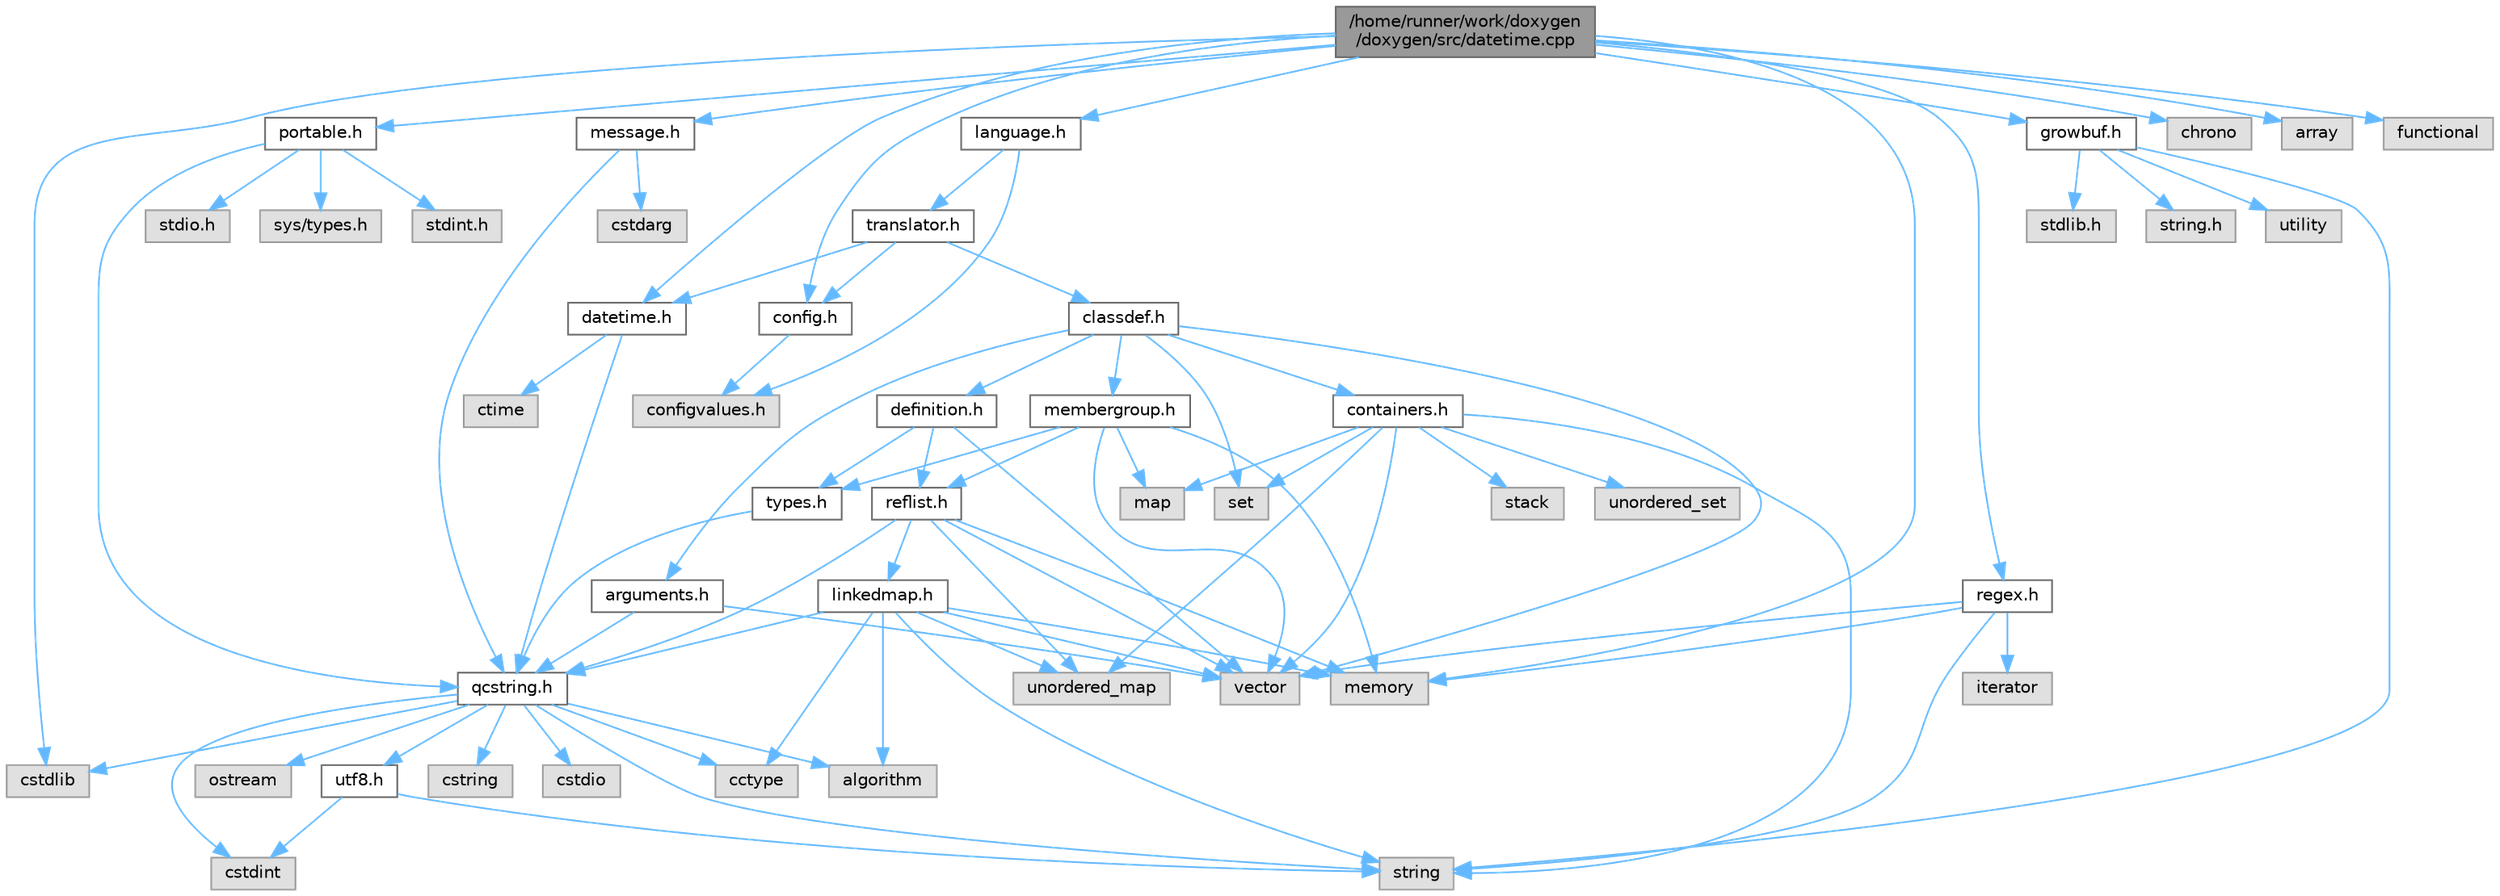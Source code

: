 digraph "/home/runner/work/doxygen/doxygen/src/datetime.cpp"
{
 // INTERACTIVE_SVG=YES
 // LATEX_PDF_SIZE
  bgcolor="transparent";
  edge [fontname=Helvetica,fontsize=10,labelfontname=Helvetica,labelfontsize=10];
  node [fontname=Helvetica,fontsize=10,shape=box,height=0.2,width=0.4];
  Node1 [label="/home/runner/work/doxygen\l/doxygen/src/datetime.cpp",height=0.2,width=0.4,color="gray40", fillcolor="grey60", style="filled", fontcolor="black",tooltip=" "];
  Node1 -> Node2 [color="steelblue1",style="solid"];
  Node2 [label="cstdlib",height=0.2,width=0.4,color="grey60", fillcolor="#E0E0E0", style="filled",tooltip=" "];
  Node1 -> Node3 [color="steelblue1",style="solid"];
  Node3 [label="chrono",height=0.2,width=0.4,color="grey60", fillcolor="#E0E0E0", style="filled",tooltip=" "];
  Node1 -> Node4 [color="steelblue1",style="solid"];
  Node4 [label="memory",height=0.2,width=0.4,color="grey60", fillcolor="#E0E0E0", style="filled",tooltip=" "];
  Node1 -> Node5 [color="steelblue1",style="solid"];
  Node5 [label="array",height=0.2,width=0.4,color="grey60", fillcolor="#E0E0E0", style="filled",tooltip=" "];
  Node1 -> Node6 [color="steelblue1",style="solid"];
  Node6 [label="functional",height=0.2,width=0.4,color="grey60", fillcolor="#E0E0E0", style="filled",tooltip=" "];
  Node1 -> Node7 [color="steelblue1",style="solid"];
  Node7 [label="regex.h",height=0.2,width=0.4,color="grey40", fillcolor="white", style="filled",URL="$d1/d21/regex_8h.html",tooltip=" "];
  Node7 -> Node4 [color="steelblue1",style="solid"];
  Node7 -> Node8 [color="steelblue1",style="solid"];
  Node8 [label="string",height=0.2,width=0.4,color="grey60", fillcolor="#E0E0E0", style="filled",tooltip=" "];
  Node7 -> Node9 [color="steelblue1",style="solid"];
  Node9 [label="vector",height=0.2,width=0.4,color="grey60", fillcolor="#E0E0E0", style="filled",tooltip=" "];
  Node7 -> Node10 [color="steelblue1",style="solid"];
  Node10 [label="iterator",height=0.2,width=0.4,color="grey60", fillcolor="#E0E0E0", style="filled",tooltip=" "];
  Node1 -> Node11 [color="steelblue1",style="solid"];
  Node11 [label="datetime.h",height=0.2,width=0.4,color="grey40", fillcolor="white", style="filled",URL="$de/d1b/datetime_8h.html",tooltip=" "];
  Node11 -> Node12 [color="steelblue1",style="solid"];
  Node12 [label="ctime",height=0.2,width=0.4,color="grey60", fillcolor="#E0E0E0", style="filled",tooltip=" "];
  Node11 -> Node13 [color="steelblue1",style="solid"];
  Node13 [label="qcstring.h",height=0.2,width=0.4,color="grey40", fillcolor="white", style="filled",URL="$d7/d5c/qcstring_8h.html",tooltip=" "];
  Node13 -> Node8 [color="steelblue1",style="solid"];
  Node13 -> Node14 [color="steelblue1",style="solid"];
  Node14 [label="algorithm",height=0.2,width=0.4,color="grey60", fillcolor="#E0E0E0", style="filled",tooltip=" "];
  Node13 -> Node15 [color="steelblue1",style="solid"];
  Node15 [label="cctype",height=0.2,width=0.4,color="grey60", fillcolor="#E0E0E0", style="filled",tooltip=" "];
  Node13 -> Node16 [color="steelblue1",style="solid"];
  Node16 [label="cstring",height=0.2,width=0.4,color="grey60", fillcolor="#E0E0E0", style="filled",tooltip=" "];
  Node13 -> Node17 [color="steelblue1",style="solid"];
  Node17 [label="cstdio",height=0.2,width=0.4,color="grey60", fillcolor="#E0E0E0", style="filled",tooltip=" "];
  Node13 -> Node2 [color="steelblue1",style="solid"];
  Node13 -> Node18 [color="steelblue1",style="solid"];
  Node18 [label="cstdint",height=0.2,width=0.4,color="grey60", fillcolor="#E0E0E0", style="filled",tooltip=" "];
  Node13 -> Node19 [color="steelblue1",style="solid"];
  Node19 [label="ostream",height=0.2,width=0.4,color="grey60", fillcolor="#E0E0E0", style="filled",tooltip=" "];
  Node13 -> Node20 [color="steelblue1",style="solid"];
  Node20 [label="utf8.h",height=0.2,width=0.4,color="grey40", fillcolor="white", style="filled",URL="$db/d7c/utf8_8h.html",tooltip="Various UTF8 related helper functions."];
  Node20 -> Node18 [color="steelblue1",style="solid"];
  Node20 -> Node8 [color="steelblue1",style="solid"];
  Node1 -> Node21 [color="steelblue1",style="solid"];
  Node21 [label="config.h",height=0.2,width=0.4,color="grey40", fillcolor="white", style="filled",URL="$db/d16/config_8h.html",tooltip=" "];
  Node21 -> Node22 [color="steelblue1",style="solid"];
  Node22 [label="configvalues.h",height=0.2,width=0.4,color="grey60", fillcolor="#E0E0E0", style="filled",tooltip=" "];
  Node1 -> Node23 [color="steelblue1",style="solid"];
  Node23 [label="portable.h",height=0.2,width=0.4,color="grey40", fillcolor="white", style="filled",URL="$d2/de2/portable_8h.html",tooltip="Portable versions of functions that are platform dependent."];
  Node23 -> Node24 [color="steelblue1",style="solid"];
  Node24 [label="stdio.h",height=0.2,width=0.4,color="grey60", fillcolor="#E0E0E0", style="filled",tooltip=" "];
  Node23 -> Node25 [color="steelblue1",style="solid"];
  Node25 [label="sys/types.h",height=0.2,width=0.4,color="grey60", fillcolor="#E0E0E0", style="filled",tooltip=" "];
  Node23 -> Node26 [color="steelblue1",style="solid"];
  Node26 [label="stdint.h",height=0.2,width=0.4,color="grey60", fillcolor="#E0E0E0", style="filled",tooltip=" "];
  Node23 -> Node13 [color="steelblue1",style="solid"];
  Node1 -> Node27 [color="steelblue1",style="solid"];
  Node27 [label="language.h",height=0.2,width=0.4,color="grey40", fillcolor="white", style="filled",URL="$d8/dce/language_8h.html",tooltip=" "];
  Node27 -> Node28 [color="steelblue1",style="solid"];
  Node28 [label="translator.h",height=0.2,width=0.4,color="grey40", fillcolor="white", style="filled",URL="$d9/df1/translator_8h.html",tooltip=" "];
  Node28 -> Node29 [color="steelblue1",style="solid"];
  Node29 [label="classdef.h",height=0.2,width=0.4,color="grey40", fillcolor="white", style="filled",URL="$d1/da6/classdef_8h.html",tooltip=" "];
  Node29 -> Node9 [color="steelblue1",style="solid"];
  Node29 -> Node30 [color="steelblue1",style="solid"];
  Node30 [label="set",height=0.2,width=0.4,color="grey60", fillcolor="#E0E0E0", style="filled",tooltip=" "];
  Node29 -> Node31 [color="steelblue1",style="solid"];
  Node31 [label="containers.h",height=0.2,width=0.4,color="grey40", fillcolor="white", style="filled",URL="$d5/d75/containers_8h.html",tooltip=" "];
  Node31 -> Node9 [color="steelblue1",style="solid"];
  Node31 -> Node8 [color="steelblue1",style="solid"];
  Node31 -> Node30 [color="steelblue1",style="solid"];
  Node31 -> Node32 [color="steelblue1",style="solid"];
  Node32 [label="map",height=0.2,width=0.4,color="grey60", fillcolor="#E0E0E0", style="filled",tooltip=" "];
  Node31 -> Node33 [color="steelblue1",style="solid"];
  Node33 [label="unordered_set",height=0.2,width=0.4,color="grey60", fillcolor="#E0E0E0", style="filled",tooltip=" "];
  Node31 -> Node34 [color="steelblue1",style="solid"];
  Node34 [label="unordered_map",height=0.2,width=0.4,color="grey60", fillcolor="#E0E0E0", style="filled",tooltip=" "];
  Node31 -> Node35 [color="steelblue1",style="solid"];
  Node35 [label="stack",height=0.2,width=0.4,color="grey60", fillcolor="#E0E0E0", style="filled",tooltip=" "];
  Node29 -> Node36 [color="steelblue1",style="solid"];
  Node36 [label="definition.h",height=0.2,width=0.4,color="grey40", fillcolor="white", style="filled",URL="$df/da1/definition_8h.html",tooltip=" "];
  Node36 -> Node9 [color="steelblue1",style="solid"];
  Node36 -> Node37 [color="steelblue1",style="solid"];
  Node37 [label="types.h",height=0.2,width=0.4,color="grey40", fillcolor="white", style="filled",URL="$d9/d49/types_8h.html",tooltip="This file contains a number of basic enums and types."];
  Node37 -> Node13 [color="steelblue1",style="solid"];
  Node36 -> Node38 [color="steelblue1",style="solid"];
  Node38 [label="reflist.h",height=0.2,width=0.4,color="grey40", fillcolor="white", style="filled",URL="$d1/d02/reflist_8h.html",tooltip=" "];
  Node38 -> Node9 [color="steelblue1",style="solid"];
  Node38 -> Node34 [color="steelblue1",style="solid"];
  Node38 -> Node4 [color="steelblue1",style="solid"];
  Node38 -> Node13 [color="steelblue1",style="solid"];
  Node38 -> Node39 [color="steelblue1",style="solid"];
  Node39 [label="linkedmap.h",height=0.2,width=0.4,color="grey40", fillcolor="white", style="filled",URL="$da/de1/linkedmap_8h.html",tooltip=" "];
  Node39 -> Node34 [color="steelblue1",style="solid"];
  Node39 -> Node9 [color="steelblue1",style="solid"];
  Node39 -> Node4 [color="steelblue1",style="solid"];
  Node39 -> Node8 [color="steelblue1",style="solid"];
  Node39 -> Node14 [color="steelblue1",style="solid"];
  Node39 -> Node15 [color="steelblue1",style="solid"];
  Node39 -> Node13 [color="steelblue1",style="solid"];
  Node29 -> Node40 [color="steelblue1",style="solid"];
  Node40 [label="arguments.h",height=0.2,width=0.4,color="grey40", fillcolor="white", style="filled",URL="$df/d9b/arguments_8h.html",tooltip=" "];
  Node40 -> Node9 [color="steelblue1",style="solid"];
  Node40 -> Node13 [color="steelblue1",style="solid"];
  Node29 -> Node41 [color="steelblue1",style="solid"];
  Node41 [label="membergroup.h",height=0.2,width=0.4,color="grey40", fillcolor="white", style="filled",URL="$d9/d11/membergroup_8h.html",tooltip=" "];
  Node41 -> Node9 [color="steelblue1",style="solid"];
  Node41 -> Node32 [color="steelblue1",style="solid"];
  Node41 -> Node4 [color="steelblue1",style="solid"];
  Node41 -> Node37 [color="steelblue1",style="solid"];
  Node41 -> Node38 [color="steelblue1",style="solid"];
  Node28 -> Node21 [color="steelblue1",style="solid"];
  Node28 -> Node11 [color="steelblue1",style="solid"];
  Node27 -> Node22 [color="steelblue1",style="solid"];
  Node1 -> Node42 [color="steelblue1",style="solid"];
  Node42 [label="message.h",height=0.2,width=0.4,color="grey40", fillcolor="white", style="filled",URL="$d2/d0d/message_8h.html",tooltip=" "];
  Node42 -> Node43 [color="steelblue1",style="solid"];
  Node43 [label="cstdarg",height=0.2,width=0.4,color="grey60", fillcolor="#E0E0E0", style="filled",tooltip=" "];
  Node42 -> Node13 [color="steelblue1",style="solid"];
  Node1 -> Node44 [color="steelblue1",style="solid"];
  Node44 [label="growbuf.h",height=0.2,width=0.4,color="grey40", fillcolor="white", style="filled",URL="$dd/d72/growbuf_8h.html",tooltip=" "];
  Node44 -> Node45 [color="steelblue1",style="solid"];
  Node45 [label="utility",height=0.2,width=0.4,color="grey60", fillcolor="#E0E0E0", style="filled",tooltip=" "];
  Node44 -> Node46 [color="steelblue1",style="solid"];
  Node46 [label="stdlib.h",height=0.2,width=0.4,color="grey60", fillcolor="#E0E0E0", style="filled",tooltip=" "];
  Node44 -> Node47 [color="steelblue1",style="solid"];
  Node47 [label="string.h",height=0.2,width=0.4,color="grey60", fillcolor="#E0E0E0", style="filled",tooltip=" "];
  Node44 -> Node8 [color="steelblue1",style="solid"];
}
